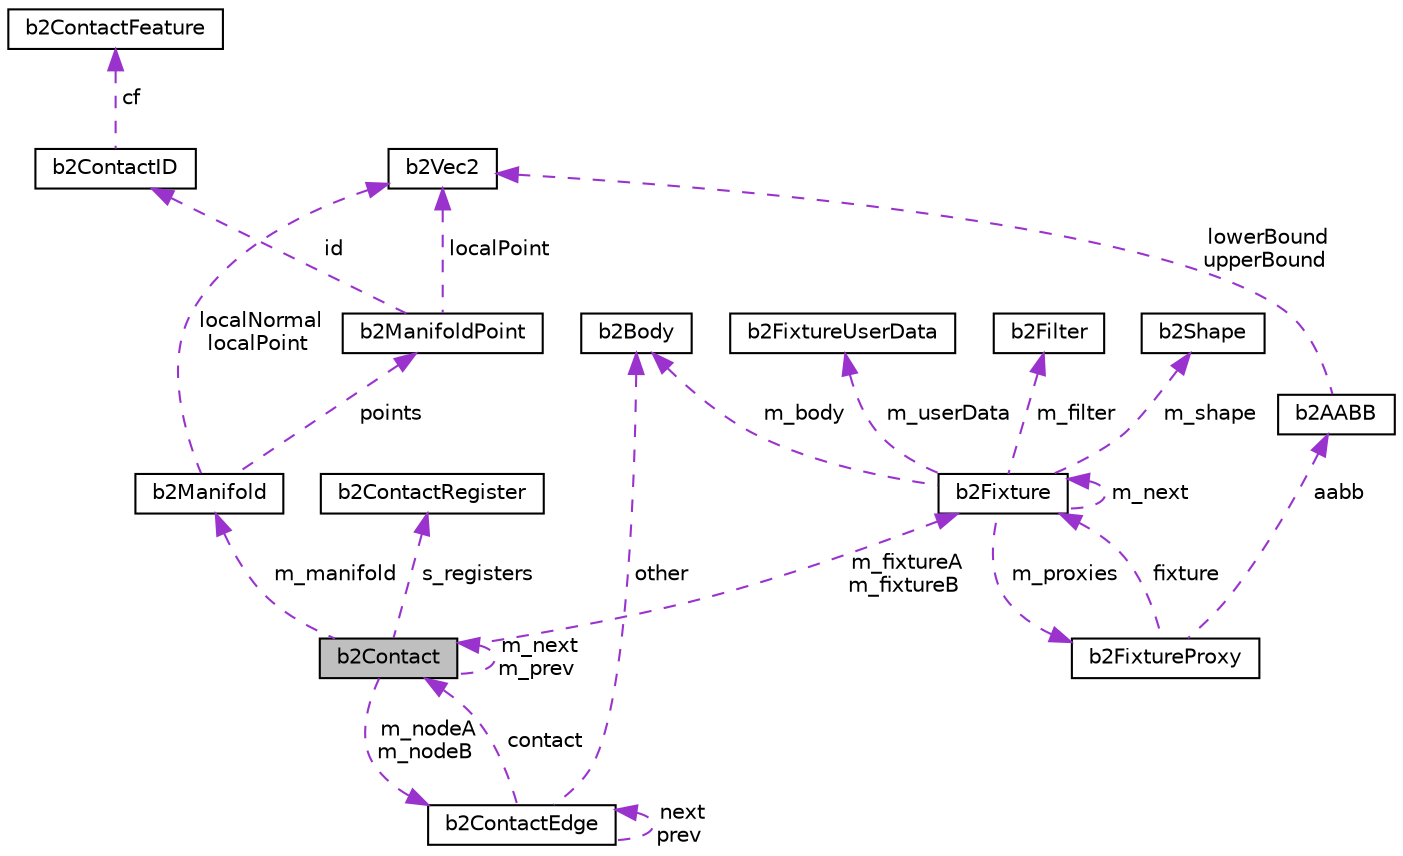 digraph "b2Contact"
{
 // LATEX_PDF_SIZE
  edge [fontname="Helvetica",fontsize="10",labelfontname="Helvetica",labelfontsize="10"];
  node [fontname="Helvetica",fontsize="10",shape=record];
  Node1 [label="b2Contact",height=0.2,width=0.4,color="black", fillcolor="grey75", style="filled", fontcolor="black",tooltip=" "];
  Node2 -> Node1 [dir="back",color="darkorchid3",fontsize="10",style="dashed",label=" s_registers" ,fontname="Helvetica"];
  Node2 [label="b2ContactRegister",height=0.2,width=0.4,color="black", fillcolor="white", style="filled",URL="$structb2ContactRegister.html",tooltip=" "];
  Node1 -> Node1 [dir="back",color="darkorchid3",fontsize="10",style="dashed",label=" m_next\nm_prev" ,fontname="Helvetica"];
  Node3 -> Node1 [dir="back",color="darkorchid3",fontsize="10",style="dashed",label=" m_manifold" ,fontname="Helvetica"];
  Node3 [label="b2Manifold",height=0.2,width=0.4,color="black", fillcolor="white", style="filled",URL="$structb2Manifold.html",tooltip=" "];
  Node4 -> Node3 [dir="back",color="darkorchid3",fontsize="10",style="dashed",label=" localNormal\nlocalPoint" ,fontname="Helvetica"];
  Node4 [label="b2Vec2",height=0.2,width=0.4,color="black", fillcolor="white", style="filled",URL="$structb2Vec2.html",tooltip="A 2D column vector."];
  Node5 -> Node3 [dir="back",color="darkorchid3",fontsize="10",style="dashed",label=" points" ,fontname="Helvetica"];
  Node5 [label="b2ManifoldPoint",height=0.2,width=0.4,color="black", fillcolor="white", style="filled",URL="$structb2ManifoldPoint.html",tooltip=" "];
  Node4 -> Node5 [dir="back",color="darkorchid3",fontsize="10",style="dashed",label=" localPoint" ,fontname="Helvetica"];
  Node6 -> Node5 [dir="back",color="darkorchid3",fontsize="10",style="dashed",label=" id" ,fontname="Helvetica"];
  Node6 [label="b2ContactID",height=0.2,width=0.4,color="black", fillcolor="white", style="filled",URL="$unionb2ContactID.html",tooltip="Contact ids to facilitate warm starting."];
  Node7 -> Node6 [dir="back",color="darkorchid3",fontsize="10",style="dashed",label=" cf" ,fontname="Helvetica"];
  Node7 [label="b2ContactFeature",height=0.2,width=0.4,color="black", fillcolor="white", style="filled",URL="$structb2ContactFeature.html",tooltip=" "];
  Node8 -> Node1 [dir="back",color="darkorchid3",fontsize="10",style="dashed",label=" m_fixtureA\nm_fixtureB" ,fontname="Helvetica"];
  Node8 [label="b2Fixture",height=0.2,width=0.4,color="black", fillcolor="white", style="filled",URL="$classb2Fixture.html",tooltip=" "];
  Node9 -> Node8 [dir="back",color="darkorchid3",fontsize="10",style="dashed",label=" m_body" ,fontname="Helvetica"];
  Node9 [label="b2Body",height=0.2,width=0.4,color="black", fillcolor="white", style="filled",URL="$classb2Body.html",tooltip="A rigid body. These are created via b2World::CreateBody."];
  Node10 -> Node8 [dir="back",color="darkorchid3",fontsize="10",style="dashed",label=" m_proxies" ,fontname="Helvetica"];
  Node10 [label="b2FixtureProxy",height=0.2,width=0.4,color="black", fillcolor="white", style="filled",URL="$structb2FixtureProxy.html",tooltip="This proxy is used internally to connect fixtures to the broad-phase."];
  Node11 -> Node10 [dir="back",color="darkorchid3",fontsize="10",style="dashed",label=" aabb" ,fontname="Helvetica"];
  Node11 [label="b2AABB",height=0.2,width=0.4,color="black", fillcolor="white", style="filled",URL="$structb2AABB.html",tooltip="An axis aligned bounding box."];
  Node4 -> Node11 [dir="back",color="darkorchid3",fontsize="10",style="dashed",label=" lowerBound\nupperBound" ,fontname="Helvetica"];
  Node8 -> Node10 [dir="back",color="darkorchid3",fontsize="10",style="dashed",label=" fixture" ,fontname="Helvetica"];
  Node12 -> Node8 [dir="back",color="darkorchid3",fontsize="10",style="dashed",label=" m_shape" ,fontname="Helvetica"];
  Node12 [label="b2Shape",height=0.2,width=0.4,color="black", fillcolor="white", style="filled",URL="$classb2Shape.html",tooltip=" "];
  Node13 -> Node8 [dir="back",color="darkorchid3",fontsize="10",style="dashed",label=" m_userData" ,fontname="Helvetica"];
  Node13 [label="b2FixtureUserData",height=0.2,width=0.4,color="black", fillcolor="white", style="filled",URL="$structb2FixtureUserData.html",tooltip="You can define this to inject whatever data you want in b2Fixture."];
  Node14 -> Node8 [dir="back",color="darkorchid3",fontsize="10",style="dashed",label=" m_filter" ,fontname="Helvetica"];
  Node14 [label="b2Filter",height=0.2,width=0.4,color="black", fillcolor="white", style="filled",URL="$structb2Filter.html",tooltip="This holds contact filtering data."];
  Node8 -> Node8 [dir="back",color="darkorchid3",fontsize="10",style="dashed",label=" m_next" ,fontname="Helvetica"];
  Node15 -> Node1 [dir="back",color="darkorchid3",fontsize="10",style="dashed",label=" m_nodeA\nm_nodeB" ,fontname="Helvetica"];
  Node15 [label="b2ContactEdge",height=0.2,width=0.4,color="black", fillcolor="white", style="filled",URL="$structb2ContactEdge.html",tooltip=" "];
  Node9 -> Node15 [dir="back",color="darkorchid3",fontsize="10",style="dashed",label=" other" ,fontname="Helvetica"];
  Node1 -> Node15 [dir="back",color="darkorchid3",fontsize="10",style="dashed",label=" contact" ,fontname="Helvetica"];
  Node15 -> Node15 [dir="back",color="darkorchid3",fontsize="10",style="dashed",label=" next\nprev" ,fontname="Helvetica"];
}

